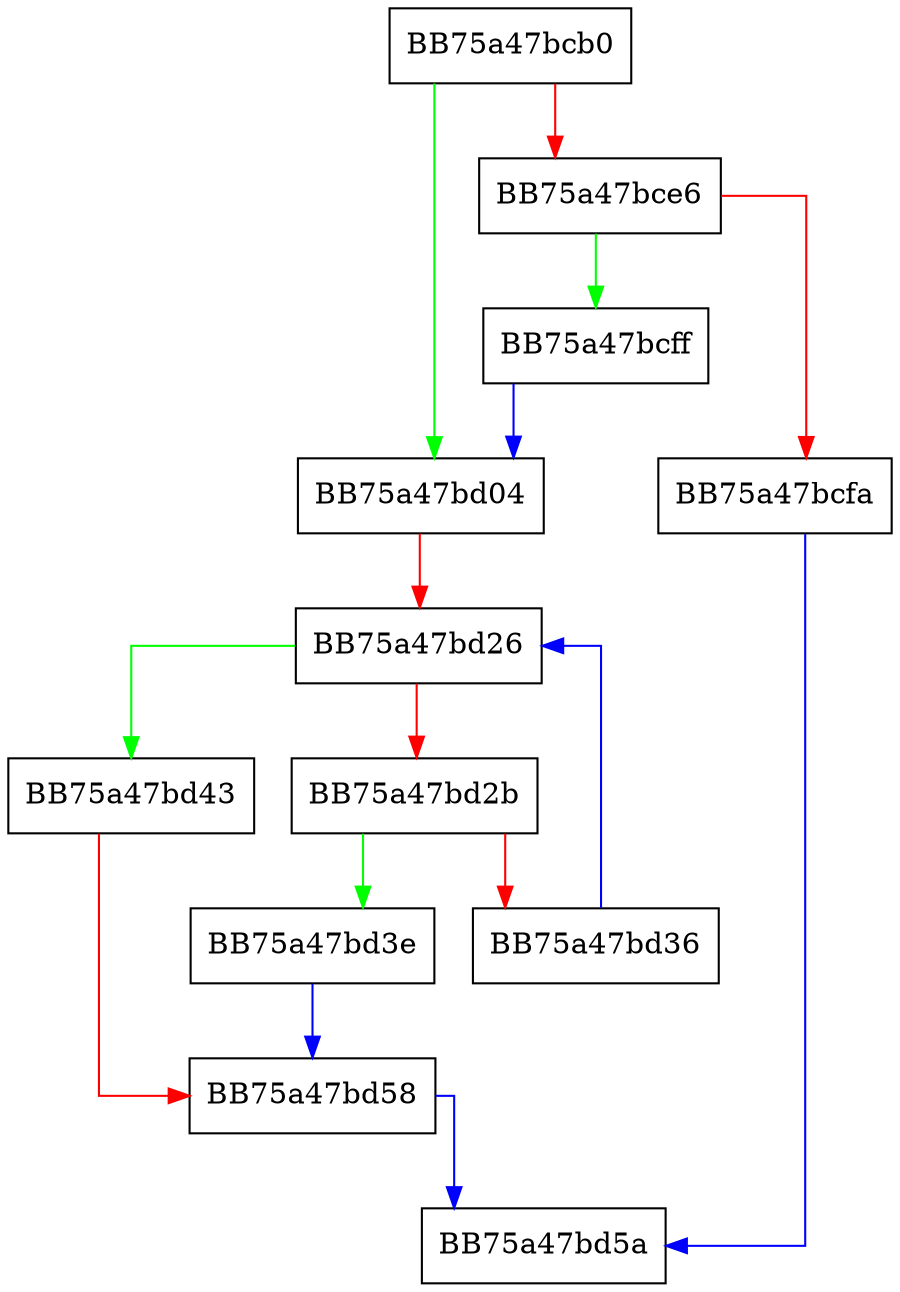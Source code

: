 digraph sqlite3VdbeSorterCompare {
  node [shape="box"];
  graph [splines=ortho];
  BB75a47bcb0 -> BB75a47bd04 [color="green"];
  BB75a47bcb0 -> BB75a47bce6 [color="red"];
  BB75a47bce6 -> BB75a47bcff [color="green"];
  BB75a47bce6 -> BB75a47bcfa [color="red"];
  BB75a47bcfa -> BB75a47bd5a [color="blue"];
  BB75a47bcff -> BB75a47bd04 [color="blue"];
  BB75a47bd04 -> BB75a47bd26 [color="red"];
  BB75a47bd26 -> BB75a47bd43 [color="green"];
  BB75a47bd26 -> BB75a47bd2b [color="red"];
  BB75a47bd2b -> BB75a47bd3e [color="green"];
  BB75a47bd2b -> BB75a47bd36 [color="red"];
  BB75a47bd36 -> BB75a47bd26 [color="blue"];
  BB75a47bd3e -> BB75a47bd58 [color="blue"];
  BB75a47bd43 -> BB75a47bd58 [color="red"];
  BB75a47bd58 -> BB75a47bd5a [color="blue"];
}